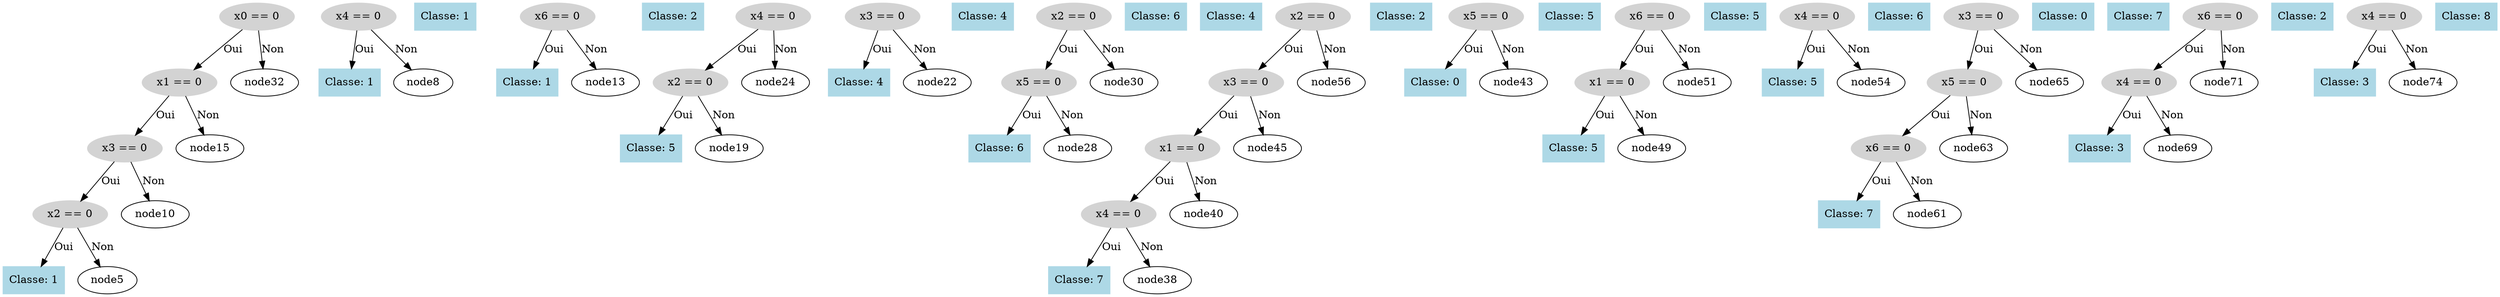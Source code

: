 digraph DecisionTree {
  node0 [label="x0 == 0", shape=ellipse, style=filled, color=lightgray];
  node0 -> node1 [label="Oui"];
  node1 [label="x1 == 0", shape=ellipse, style=filled, color=lightgray];
  node1 -> node2 [label="Oui"];
  node2 [label="x3 == 0", shape=ellipse, style=filled, color=lightgray];
  node2 -> node3 [label="Oui"];
  node3 [label="x2 == 0", shape=ellipse, style=filled, color=lightgray];
  node3 -> node4 [label="Oui"];
  node4 [label="Classe: 1", shape=box, style=filled, color=lightblue];
  node3 -> node5 [label="Non"];
  node6 [label="x4 == 0", shape=ellipse, style=filled, color=lightgray];
  node6 -> node7 [label="Oui"];
  node7 [label="Classe: 1", shape=box, style=filled, color=lightblue];
  node6 -> node8 [label="Non"];
  node9 [label="Classe: 1", shape=box, style=filled, color=lightblue];
  node2 -> node10 [label="Non"];
  node11 [label="x6 == 0", shape=ellipse, style=filled, color=lightgray];
  node11 -> node12 [label="Oui"];
  node12 [label="Classe: 1", shape=box, style=filled, color=lightblue];
  node11 -> node13 [label="Non"];
  node14 [label="Classe: 2", shape=box, style=filled, color=lightblue];
  node1 -> node15 [label="Non"];
  node16 [label="x4 == 0", shape=ellipse, style=filled, color=lightgray];
  node16 -> node17 [label="Oui"];
  node17 [label="x2 == 0", shape=ellipse, style=filled, color=lightgray];
  node17 -> node18 [label="Oui"];
  node18 [label="Classe: 5", shape=box, style=filled, color=lightblue];
  node17 -> node19 [label="Non"];
  node20 [label="x3 == 0", shape=ellipse, style=filled, color=lightgray];
  node20 -> node21 [label="Oui"];
  node21 [label="Classe: 4", shape=box, style=filled, color=lightblue];
  node20 -> node22 [label="Non"];
  node23 [label="Classe: 4", shape=box, style=filled, color=lightblue];
  node16 -> node24 [label="Non"];
  node25 [label="x2 == 0", shape=ellipse, style=filled, color=lightgray];
  node25 -> node26 [label="Oui"];
  node26 [label="x5 == 0", shape=ellipse, style=filled, color=lightgray];
  node26 -> node27 [label="Oui"];
  node27 [label="Classe: 6", shape=box, style=filled, color=lightblue];
  node26 -> node28 [label="Non"];
  node29 [label="Classe: 6", shape=box, style=filled, color=lightblue];
  node25 -> node30 [label="Non"];
  node31 [label="Classe: 4", shape=box, style=filled, color=lightblue];
  node0 -> node32 [label="Non"];
  node33 [label="x2 == 0", shape=ellipse, style=filled, color=lightgray];
  node33 -> node34 [label="Oui"];
  node34 [label="x3 == 0", shape=ellipse, style=filled, color=lightgray];
  node34 -> node35 [label="Oui"];
  node35 [label="x1 == 0", shape=ellipse, style=filled, color=lightgray];
  node35 -> node36 [label="Oui"];
  node36 [label="x4 == 0", shape=ellipse, style=filled, color=lightgray];
  node36 -> node37 [label="Oui"];
  node37 [label="Classe: 7", shape=box, style=filled, color=lightblue];
  node36 -> node38 [label="Non"];
  node39 [label="Classe: 2", shape=box, style=filled, color=lightblue];
  node35 -> node40 [label="Non"];
  node41 [label="x5 == 0", shape=ellipse, style=filled, color=lightgray];
  node41 -> node42 [label="Oui"];
  node42 [label="Classe: 0", shape=box, style=filled, color=lightblue];
  node41 -> node43 [label="Non"];
  node44 [label="Classe: 5", shape=box, style=filled, color=lightblue];
  node34 -> node45 [label="Non"];
  node46 [label="x6 == 0", shape=ellipse, style=filled, color=lightgray];
  node46 -> node47 [label="Oui"];
  node47 [label="x1 == 0", shape=ellipse, style=filled, color=lightgray];
  node47 -> node48 [label="Oui"];
  node48 [label="Classe: 5", shape=box, style=filled, color=lightblue];
  node47 -> node49 [label="Non"];
  node50 [label="Classe: 5", shape=box, style=filled, color=lightblue];
  node46 -> node51 [label="Non"];
  node52 [label="x4 == 0", shape=ellipse, style=filled, color=lightgray];
  node52 -> node53 [label="Oui"];
  node53 [label="Classe: 5", shape=box, style=filled, color=lightblue];
  node52 -> node54 [label="Non"];
  node55 [label="Classe: 6", shape=box, style=filled, color=lightblue];
  node33 -> node56 [label="Non"];
  node57 [label="x3 == 0", shape=ellipse, style=filled, color=lightgray];
  node57 -> node58 [label="Oui"];
  node58 [label="x5 == 0", shape=ellipse, style=filled, color=lightgray];
  node58 -> node59 [label="Oui"];
  node59 [label="x6 == 0", shape=ellipse, style=filled, color=lightgray];
  node59 -> node60 [label="Oui"];
  node60 [label="Classe: 7", shape=box, style=filled, color=lightblue];
  node59 -> node61 [label="Non"];
  node62 [label="Classe: 0", shape=box, style=filled, color=lightblue];
  node58 -> node63 [label="Non"];
  node64 [label="Classe: 7", shape=box, style=filled, color=lightblue];
  node57 -> node65 [label="Non"];
  node66 [label="x6 == 0", shape=ellipse, style=filled, color=lightgray];
  node66 -> node67 [label="Oui"];
  node67 [label="x4 == 0", shape=ellipse, style=filled, color=lightgray];
  node67 -> node68 [label="Oui"];
  node68 [label="Classe: 3", shape=box, style=filled, color=lightblue];
  node67 -> node69 [label="Non"];
  node70 [label="Classe: 2", shape=box, style=filled, color=lightblue];
  node66 -> node71 [label="Non"];
  node72 [label="x4 == 0", shape=ellipse, style=filled, color=lightgray];
  node72 -> node73 [label="Oui"];
  node73 [label="Classe: 3", shape=box, style=filled, color=lightblue];
  node72 -> node74 [label="Non"];
  node75 [label="Classe: 8", shape=box, style=filled, color=lightblue];
}
